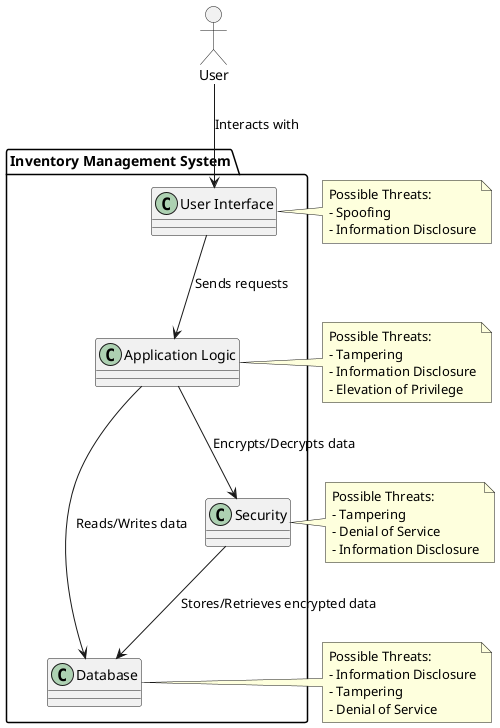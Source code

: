 @startuml
allowmixing

package "Inventory Management System" {
    class "User Interface" as UI
    class "Application Logic" as AppLogic
    class "Database" as DB
    class "Security" as Security
}

actor User

User --> UI : "Interacts with"

UI --> AppLogic : "Sends requests"
AppLogic --> DB : "Reads/Writes data"
AppLogic --> Security : "Encrypts/Decrypts data"

Security --> DB : "Stores/Retrieves encrypted data"

note right of UI
    Possible Threats:
    - Spoofing
    - Information Disclosure
end note

note right of AppLogic
    Possible Threats:
    - Tampering
    - Information Disclosure
    - Elevation of Privilege
end note

note right of DB
    Possible Threats:
    - Information Disclosure
    - Tampering
    - Denial of Service
end note

note right of Security
    Possible Threats:
    - Tampering
    - Denial of Service
    - Information Disclosure
end note
@enduml
